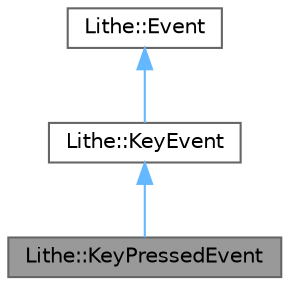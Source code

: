 digraph "Lithe::KeyPressedEvent"
{
 // LATEX_PDF_SIZE
  bgcolor="transparent";
  edge [fontname=Helvetica,fontsize=10,labelfontname=Helvetica,labelfontsize=10];
  node [fontname=Helvetica,fontsize=10,shape=box,height=0.2,width=0.4];
  Node1 [id="Node000001",label="Lithe::KeyPressedEvent",height=0.2,width=0.4,color="gray40", fillcolor="grey60", style="filled", fontcolor="black",tooltip="Class for key press event."];
  Node2 -> Node1 [id="edge1_Node000001_Node000002",dir="back",color="steelblue1",style="solid",tooltip=" "];
  Node2 [id="Node000002",label="Lithe::KeyEvent",height=0.2,width=0.4,color="gray40", fillcolor="white", style="filled",URL="$class_lithe_1_1_key_event.html",tooltip="Base class for all keyboard events."];
  Node3 -> Node2 [id="edge2_Node000002_Node000003",dir="back",color="steelblue1",style="solid",tooltip=" "];
  Node3 [id="Node000003",label="Lithe::Event",height=0.2,width=0.4,color="gray40", fillcolor="white", style="filled",URL="$class_lithe_1_1_event.html",tooltip="Base class for all event types, categories and sources."];
}
